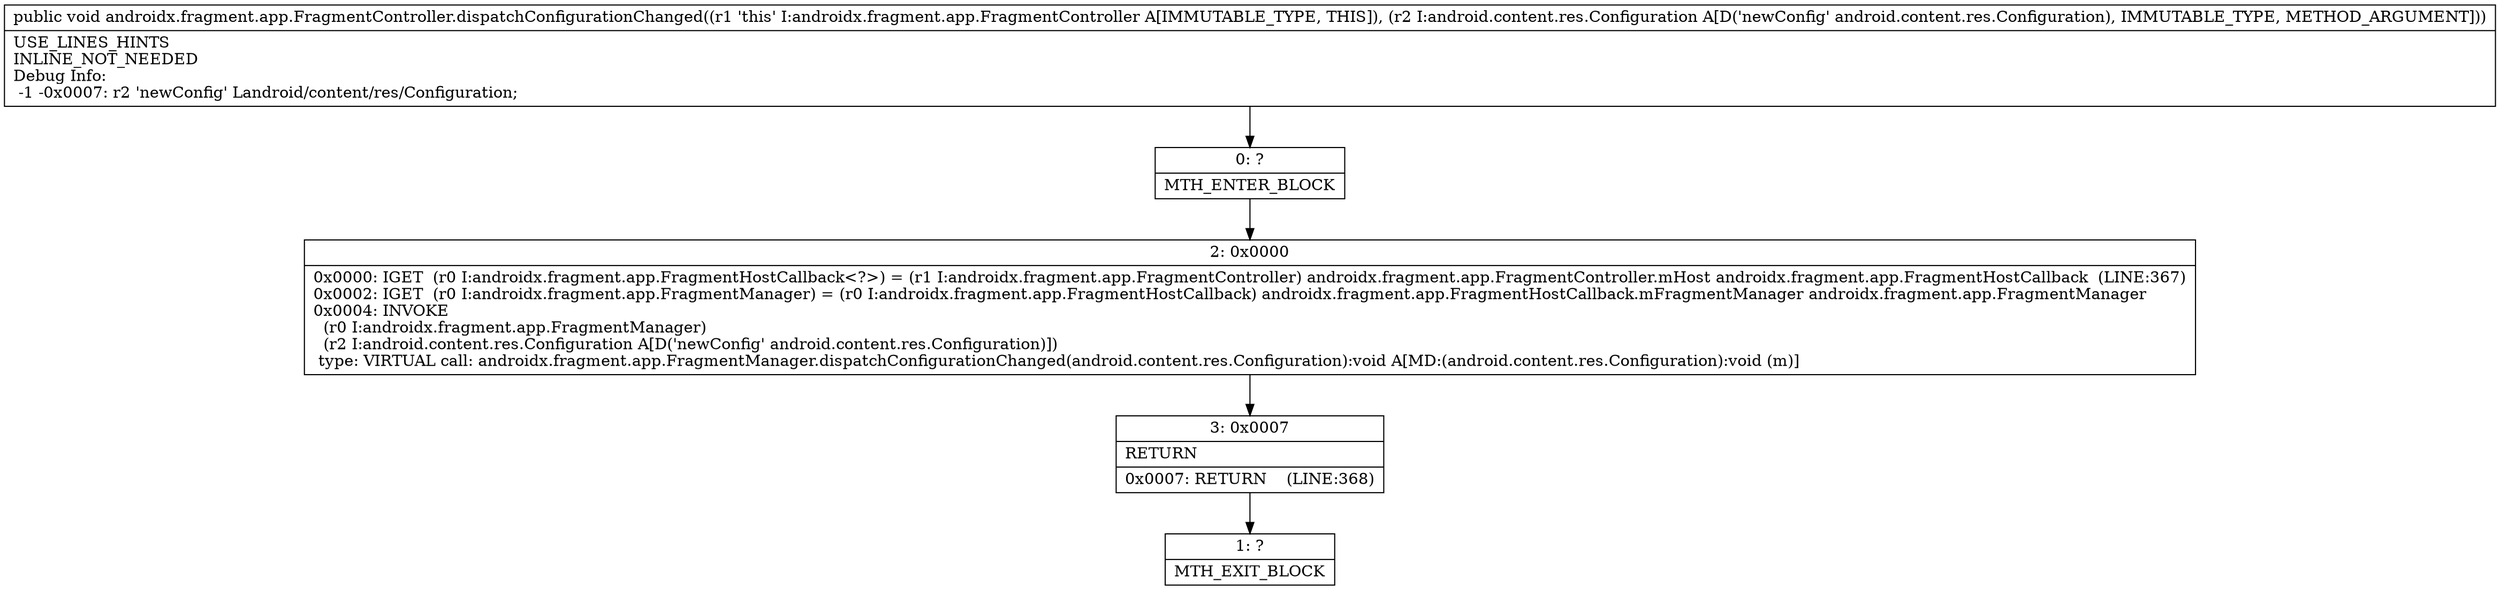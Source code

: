 digraph "CFG forandroidx.fragment.app.FragmentController.dispatchConfigurationChanged(Landroid\/content\/res\/Configuration;)V" {
Node_0 [shape=record,label="{0\:\ ?|MTH_ENTER_BLOCK\l}"];
Node_2 [shape=record,label="{2\:\ 0x0000|0x0000: IGET  (r0 I:androidx.fragment.app.FragmentHostCallback\<?\>) = (r1 I:androidx.fragment.app.FragmentController) androidx.fragment.app.FragmentController.mHost androidx.fragment.app.FragmentHostCallback  (LINE:367)\l0x0002: IGET  (r0 I:androidx.fragment.app.FragmentManager) = (r0 I:androidx.fragment.app.FragmentHostCallback) androidx.fragment.app.FragmentHostCallback.mFragmentManager androidx.fragment.app.FragmentManager \l0x0004: INVOKE  \l  (r0 I:androidx.fragment.app.FragmentManager)\l  (r2 I:android.content.res.Configuration A[D('newConfig' android.content.res.Configuration)])\l type: VIRTUAL call: androidx.fragment.app.FragmentManager.dispatchConfigurationChanged(android.content.res.Configuration):void A[MD:(android.content.res.Configuration):void (m)]\l}"];
Node_3 [shape=record,label="{3\:\ 0x0007|RETURN\l|0x0007: RETURN    (LINE:368)\l}"];
Node_1 [shape=record,label="{1\:\ ?|MTH_EXIT_BLOCK\l}"];
MethodNode[shape=record,label="{public void androidx.fragment.app.FragmentController.dispatchConfigurationChanged((r1 'this' I:androidx.fragment.app.FragmentController A[IMMUTABLE_TYPE, THIS]), (r2 I:android.content.res.Configuration A[D('newConfig' android.content.res.Configuration), IMMUTABLE_TYPE, METHOD_ARGUMENT]))  | USE_LINES_HINTS\lINLINE_NOT_NEEDED\lDebug Info:\l  \-1 \-0x0007: r2 'newConfig' Landroid\/content\/res\/Configuration;\l}"];
MethodNode -> Node_0;Node_0 -> Node_2;
Node_2 -> Node_3;
Node_3 -> Node_1;
}


